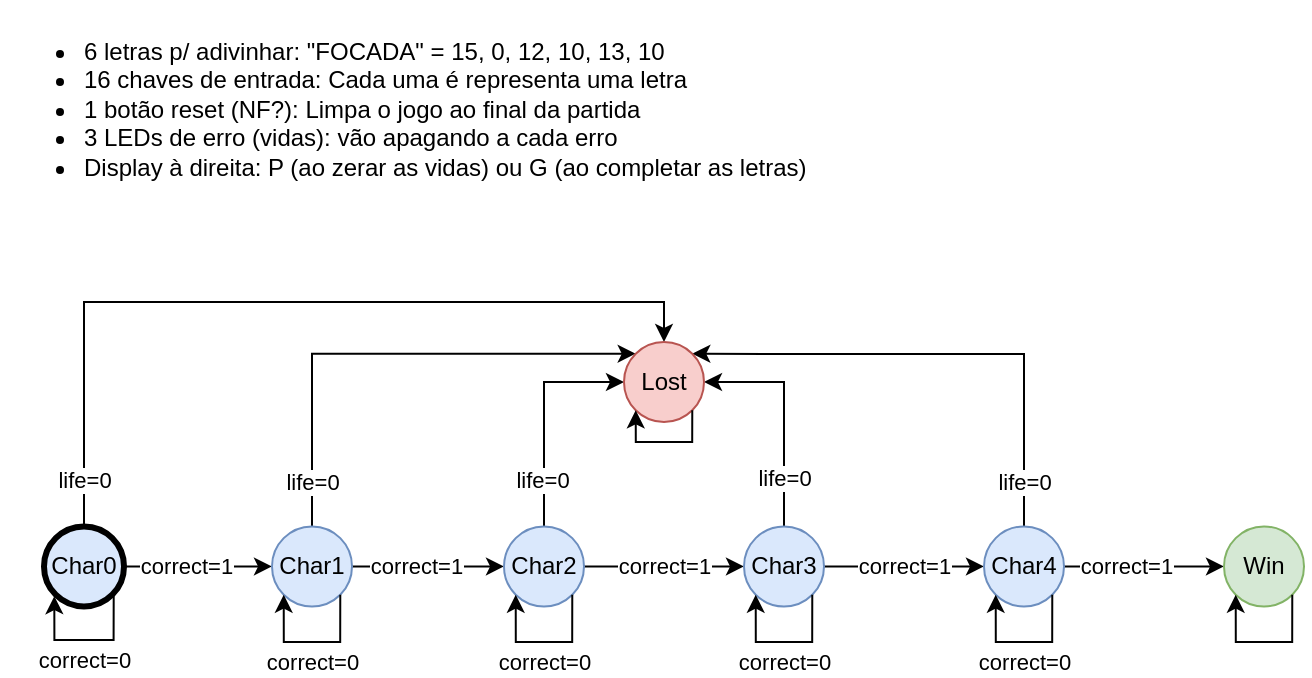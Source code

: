 <mxfile version="14.9.7" type="device"><diagram id="H_EydPfn9NLpVVPZkvgw" name="Página-1"><mxGraphModel dx="579" dy="305" grid="0" gridSize="10" guides="1" tooltips="1" connect="1" arrows="1" fold="1" page="1" pageScale="1" pageWidth="827" pageHeight="1169" math="0" shadow="0"><root><mxCell id="0"/><mxCell id="1" parent="0"/><mxCell id="dE-hEzhTTsnfOvTh_SZV-2" value="&lt;ul&gt;&lt;li&gt;6 letras p/ adivinhar: &quot;FOCADA&quot; = 15, 0, 12, 10, 13, 10&amp;nbsp;&lt;/li&gt;&lt;li&gt;16 chaves de entrada: Cada uma é representa uma letra&lt;/li&gt;&lt;li&gt;1 botão reset (NF?): Limpa o jogo ao final da partida&lt;/li&gt;&lt;li&gt;3 LEDs de erro (vidas): vão apagando a cada erro&lt;/li&gt;&lt;li&gt;Display à direita: P (ao zerar as vidas) ou G (ao completar as letras)&lt;/li&gt;&lt;/ul&gt;" style="text;html=1;strokeColor=none;fillColor=none;align=left;verticalAlign=top;whiteSpace=wrap;rounded=0;" vertex="1" parent="1"><mxGeometry x="20" y="10" width="460" height="100" as="geometry"/></mxCell><mxCell id="dE-hEzhTTsnfOvTh_SZV-136" value="correct=1" style="edgeStyle=orthogonalEdgeStyle;rounded=0;orthogonalLoop=1;jettySize=auto;html=1;exitX=1;exitY=0.5;exitDx=0;exitDy=0;entryX=0;entryY=0.5;entryDx=0;entryDy=0;" edge="1" parent="1" source="dE-hEzhTTsnfOvTh_SZV-134" target="dE-hEzhTTsnfOvTh_SZV-135"><mxGeometry x="-0.189" relative="1" as="geometry"><mxPoint as="offset"/></mxGeometry></mxCell><mxCell id="dE-hEzhTTsnfOvTh_SZV-152" style="edgeStyle=orthogonalEdgeStyle;rounded=0;orthogonalLoop=1;jettySize=auto;html=1;exitX=0.5;exitY=0;exitDx=0;exitDy=0;entryX=0.5;entryY=0;entryDx=0;entryDy=0;" edge="1" parent="1" source="dE-hEzhTTsnfOvTh_SZV-134" target="dE-hEzhTTsnfOvTh_SZV-146"><mxGeometry relative="1" as="geometry"/></mxCell><mxCell id="dE-hEzhTTsnfOvTh_SZV-173" value="life=0" style="edgeLabel;html=1;align=center;verticalAlign=middle;resizable=0;points=[];" vertex="1" connectable="0" parent="dE-hEzhTTsnfOvTh_SZV-152"><mxGeometry x="-0.876" y="-2" relative="1" as="geometry"><mxPoint x="-2" y="4" as="offset"/></mxGeometry></mxCell><mxCell id="dE-hEzhTTsnfOvTh_SZV-134" value="Char0" style="ellipse;whiteSpace=wrap;html=1;aspect=fixed;align=center;verticalAlign=middle;fillColor=#dae8fc;perimeterSpacing=1;strokeWidth=3;" vertex="1" parent="1"><mxGeometry x="42" y="273.22" width="40" height="40" as="geometry"/></mxCell><mxCell id="dE-hEzhTTsnfOvTh_SZV-138" style="edgeStyle=orthogonalEdgeStyle;rounded=0;orthogonalLoop=1;jettySize=auto;html=1;exitX=1;exitY=0.5;exitDx=0;exitDy=0;" edge="1" parent="1" source="dE-hEzhTTsnfOvTh_SZV-135" target="dE-hEzhTTsnfOvTh_SZV-137"><mxGeometry relative="1" as="geometry"><Array as="points"><mxPoint x="232" y="293"/><mxPoint x="232" y="293"/></Array></mxGeometry></mxCell><mxCell id="dE-hEzhTTsnfOvTh_SZV-139" value="correct=1" style="edgeLabel;html=1;align=center;verticalAlign=middle;resizable=0;points=[];" vertex="1" connectable="0" parent="dE-hEzhTTsnfOvTh_SZV-138"><mxGeometry x="-0.612" relative="1" as="geometry"><mxPoint x="17" as="offset"/></mxGeometry></mxCell><mxCell id="dE-hEzhTTsnfOvTh_SZV-153" style="edgeStyle=orthogonalEdgeStyle;rounded=0;orthogonalLoop=1;jettySize=auto;html=1;exitX=0.5;exitY=0;exitDx=0;exitDy=0;entryX=0;entryY=0;entryDx=0;entryDy=0;" edge="1" parent="1" source="dE-hEzhTTsnfOvTh_SZV-135" target="dE-hEzhTTsnfOvTh_SZV-146"><mxGeometry relative="1" as="geometry"><Array as="points"><mxPoint x="176" y="187"/></Array></mxGeometry></mxCell><mxCell id="dE-hEzhTTsnfOvTh_SZV-157" value="life=0" style="edgeLabel;html=1;align=center;verticalAlign=middle;resizable=0;points=[];" vertex="1" connectable="0" parent="dE-hEzhTTsnfOvTh_SZV-153"><mxGeometry x="-0.246" relative="1" as="geometry"><mxPoint x="-7" y="64" as="offset"/></mxGeometry></mxCell><mxCell id="dE-hEzhTTsnfOvTh_SZV-135" value="Char1" style="ellipse;whiteSpace=wrap;html=1;aspect=fixed;align=center;verticalAlign=middle;fillColor=#dae8fc;strokeColor=#6c8ebf;" vertex="1" parent="1"><mxGeometry x="156" y="273.22" width="40" height="40" as="geometry"/></mxCell><mxCell id="dE-hEzhTTsnfOvTh_SZV-141" value="&#10;&#10;&lt;span style=&quot;color: rgb(0, 0, 0); font-family: helvetica; font-size: 11px; font-style: normal; font-weight: 400; letter-spacing: normal; text-align: center; text-indent: 0px; text-transform: none; word-spacing: 0px; background-color: rgb(255, 255, 255); display: inline; float: none;&quot;&gt;correct=1&lt;/span&gt;&#10;&#10;" style="edgeStyle=orthogonalEdgeStyle;rounded=0;orthogonalLoop=1;jettySize=auto;html=1;exitX=1;exitY=0.5;exitDx=0;exitDy=0;entryX=0;entryY=0.5;entryDx=0;entryDy=0;" edge="1" parent="1" source="dE-hEzhTTsnfOvTh_SZV-137" target="dE-hEzhTTsnfOvTh_SZV-140"><mxGeometry relative="1" as="geometry"/></mxCell><mxCell id="dE-hEzhTTsnfOvTh_SZV-154" style="edgeStyle=orthogonalEdgeStyle;rounded=0;orthogonalLoop=1;jettySize=auto;html=1;exitX=0.5;exitY=0;exitDx=0;exitDy=0;entryX=0;entryY=0.5;entryDx=0;entryDy=0;" edge="1" parent="1" source="dE-hEzhTTsnfOvTh_SZV-137" target="dE-hEzhTTsnfOvTh_SZV-146"><mxGeometry relative="1" as="geometry"><Array as="points"><mxPoint x="292" y="201"/></Array></mxGeometry></mxCell><mxCell id="dE-hEzhTTsnfOvTh_SZV-159" value="&lt;span style=&quot;color: rgba(0 , 0 , 0 , 0) ; font-family: monospace ; font-size: 0px ; background-color: rgb(248 , 249 , 250)&quot;&gt;%3CmxGraphModel%3E%3Croot%3E%3CmxCell%20id%3D%220%22%2F%3E%3CmxCell%20id%3D%221%22%20parent%3D%220%22%2F%3E%3CmxCell%20id%3D%222%22%20value%3D%22life%3D0%22%20style%3D%22edgeLabel%3Bhtml%3D1%3Balign%3Dcenter%3BverticalAlign%3Dmiddle%3Bresizable%3D0%3Bpoints%3D%5B%5D%3B%22%20vertex%3D%221%22%20connectable%3D%220%22%20parent%3D%221%22%3E%3CmxGeometry%20x%3D%221140%22%20y%3D%22283.372%22%20as%3D%22geometry%22%2F%3E%3C%2FmxCell%3E%3C%2Froot%3E%3C%2FmxGraphModel%3E&lt;/span&gt;" style="edgeLabel;html=1;align=center;verticalAlign=middle;resizable=0;points=[];" vertex="1" connectable="0" parent="dE-hEzhTTsnfOvTh_SZV-154"><mxGeometry x="-0.622" relative="1" as="geometry"><mxPoint as="offset"/></mxGeometry></mxCell><mxCell id="dE-hEzhTTsnfOvTh_SZV-160" value="life=0" style="edgeLabel;html=1;align=center;verticalAlign=middle;resizable=0;points=[];" vertex="1" connectable="0" parent="dE-hEzhTTsnfOvTh_SZV-154"><mxGeometry x="-0.596" y="1" relative="1" as="geometry"><mxPoint y="-1" as="offset"/></mxGeometry></mxCell><mxCell id="dE-hEzhTTsnfOvTh_SZV-137" value="Char2" style="ellipse;whiteSpace=wrap;html=1;aspect=fixed;align=center;verticalAlign=middle;fillColor=#dae8fc;strokeColor=#6c8ebf;" vertex="1" parent="1"><mxGeometry x="272" y="273.22" width="40" height="40" as="geometry"/></mxCell><mxCell id="dE-hEzhTTsnfOvTh_SZV-151" value="&#10;&#10;&lt;span style=&quot;color: rgb(0, 0, 0); font-family: helvetica; font-size: 11px; font-style: normal; font-weight: 400; letter-spacing: normal; text-align: center; text-indent: 0px; text-transform: none; word-spacing: 0px; background-color: rgb(255, 255, 255); display: inline; float: none;&quot;&gt;correct=1&lt;/span&gt;&#10;&#10;" style="edgeStyle=orthogonalEdgeStyle;rounded=0;orthogonalLoop=1;jettySize=auto;html=1;exitX=1;exitY=0.5;exitDx=0;exitDy=0;entryX=0;entryY=0.5;entryDx=0;entryDy=0;" edge="1" parent="1" source="dE-hEzhTTsnfOvTh_SZV-140" target="dE-hEzhTTsnfOvTh_SZV-142"><mxGeometry relative="1" as="geometry"/></mxCell><mxCell id="dE-hEzhTTsnfOvTh_SZV-155" style="edgeStyle=orthogonalEdgeStyle;rounded=0;orthogonalLoop=1;jettySize=auto;html=1;exitX=0.5;exitY=0;exitDx=0;exitDy=0;entryX=1;entryY=0.5;entryDx=0;entryDy=0;" edge="1" parent="1" source="dE-hEzhTTsnfOvTh_SZV-140" target="dE-hEzhTTsnfOvTh_SZV-146"><mxGeometry relative="1" as="geometry"><Array as="points"><mxPoint x="412" y="201"/></Array></mxGeometry></mxCell><mxCell id="dE-hEzhTTsnfOvTh_SZV-161" value="life=0" style="edgeLabel;html=1;align=center;verticalAlign=middle;resizable=0;points=[];" vertex="1" connectable="0" parent="dE-hEzhTTsnfOvTh_SZV-155"><mxGeometry x="-0.605" relative="1" as="geometry"><mxPoint y="-2" as="offset"/></mxGeometry></mxCell><mxCell id="dE-hEzhTTsnfOvTh_SZV-140" value="Char3" style="ellipse;whiteSpace=wrap;html=1;aspect=fixed;align=center;verticalAlign=middle;fillColor=#dae8fc;strokeColor=#6c8ebf;" vertex="1" parent="1"><mxGeometry x="392" y="273.22" width="40" height="40" as="geometry"/></mxCell><mxCell id="dE-hEzhTTsnfOvTh_SZV-156" style="edgeStyle=orthogonalEdgeStyle;rounded=0;orthogonalLoop=1;jettySize=auto;html=1;exitX=0.5;exitY=0;exitDx=0;exitDy=0;entryX=1;entryY=0;entryDx=0;entryDy=0;" edge="1" parent="1" source="dE-hEzhTTsnfOvTh_SZV-142" target="dE-hEzhTTsnfOvTh_SZV-146"><mxGeometry relative="1" as="geometry"><Array as="points"><mxPoint x="532" y="187"/><mxPoint x="426" y="187"/></Array></mxGeometry></mxCell><mxCell id="dE-hEzhTTsnfOvTh_SZV-162" value="life=0" style="edgeLabel;html=1;align=center;verticalAlign=middle;resizable=0;points=[];" vertex="1" connectable="0" parent="dE-hEzhTTsnfOvTh_SZV-156"><mxGeometry x="-0.048" y="-1" relative="1" as="geometry"><mxPoint x="34" y="65" as="offset"/></mxGeometry></mxCell><mxCell id="dE-hEzhTTsnfOvTh_SZV-163" style="edgeStyle=orthogonalEdgeStyle;rounded=0;orthogonalLoop=1;jettySize=auto;html=1;exitX=1;exitY=0.5;exitDx=0;exitDy=0;entryX=0;entryY=0.5;entryDx=0;entryDy=0;" edge="1" parent="1" source="dE-hEzhTTsnfOvTh_SZV-142" target="dE-hEzhTTsnfOvTh_SZV-144"><mxGeometry relative="1" as="geometry"/></mxCell><mxCell id="dE-hEzhTTsnfOvTh_SZV-164" value="&lt;span style=&quot;font-family: &amp;#34;helvetica&amp;#34;&quot;&gt;correct=1&lt;/span&gt;" style="edgeLabel;html=1;align=center;verticalAlign=middle;resizable=0;points=[];" vertex="1" connectable="0" parent="dE-hEzhTTsnfOvTh_SZV-163"><mxGeometry x="-0.221" relative="1" as="geometry"><mxPoint as="offset"/></mxGeometry></mxCell><mxCell id="dE-hEzhTTsnfOvTh_SZV-142" value="Char4" style="ellipse;whiteSpace=wrap;html=1;aspect=fixed;align=center;verticalAlign=middle;fillColor=#dae8fc;strokeColor=#6c8ebf;" vertex="1" parent="1"><mxGeometry x="512" y="273.22" width="40" height="40" as="geometry"/></mxCell><mxCell id="dE-hEzhTTsnfOvTh_SZV-144" value="Win" style="ellipse;whiteSpace=wrap;html=1;aspect=fixed;align=center;verticalAlign=middle;fillColor=#d5e8d4;strokeColor=#82b366;" vertex="1" parent="1"><mxGeometry x="632" y="273.22" width="40" height="40" as="geometry"/></mxCell><mxCell id="dE-hEzhTTsnfOvTh_SZV-146" value="Lost" style="ellipse;whiteSpace=wrap;html=1;aspect=fixed;align=center;verticalAlign=middle;fillColor=#f8cecc;strokeColor=#b85450;" vertex="1" parent="1"><mxGeometry x="332" y="181" width="40" height="40" as="geometry"/></mxCell><mxCell id="dE-hEzhTTsnfOvTh_SZV-165" style="edgeStyle=orthogonalEdgeStyle;rounded=0;orthogonalLoop=1;jettySize=auto;html=1;exitX=1;exitY=1;exitDx=0;exitDy=0;entryX=0;entryY=1;entryDx=0;entryDy=0;" edge="1" parent="1" source="dE-hEzhTTsnfOvTh_SZV-135" target="dE-hEzhTTsnfOvTh_SZV-135"><mxGeometry relative="1" as="geometry"><Array as="points"><mxPoint x="190" y="331"/><mxPoint x="162" y="331"/></Array></mxGeometry></mxCell><mxCell id="dE-hEzhTTsnfOvTh_SZV-166" value="correct=0" style="edgeLabel;html=1;align=center;verticalAlign=middle;resizable=0;points=[];" vertex="1" connectable="0" parent="dE-hEzhTTsnfOvTh_SZV-165"><mxGeometry x="-0.103" y="-1" relative="1" as="geometry"><mxPoint x="-4" y="11" as="offset"/></mxGeometry></mxCell><mxCell id="dE-hEzhTTsnfOvTh_SZV-167" style="edgeStyle=orthogonalEdgeStyle;rounded=0;orthogonalLoop=1;jettySize=auto;html=1;exitX=1;exitY=1;exitDx=0;exitDy=0;entryX=0;entryY=1;entryDx=0;entryDy=0;" edge="1" parent="1" source="dE-hEzhTTsnfOvTh_SZV-137" target="dE-hEzhTTsnfOvTh_SZV-137"><mxGeometry relative="1" as="geometry"><Array as="points"><mxPoint x="306" y="331"/><mxPoint x="278" y="331"/></Array></mxGeometry></mxCell><mxCell id="dE-hEzhTTsnfOvTh_SZV-168" value="correct=0" style="edgeLabel;html=1;align=center;verticalAlign=middle;resizable=0;points=[];" vertex="1" connectable="0" parent="dE-hEzhTTsnfOvTh_SZV-167"><mxGeometry x="-0.106" relative="1" as="geometry"><mxPoint x="-4" y="10" as="offset"/></mxGeometry></mxCell><mxCell id="dE-hEzhTTsnfOvTh_SZV-169" style="edgeStyle=orthogonalEdgeStyle;rounded=0;orthogonalLoop=1;jettySize=auto;html=1;exitX=1;exitY=1;exitDx=0;exitDy=0;entryX=0;entryY=1;entryDx=0;entryDy=0;" edge="1" parent="1" source="dE-hEzhTTsnfOvTh_SZV-140" target="dE-hEzhTTsnfOvTh_SZV-140"><mxGeometry relative="1" as="geometry"><Array as="points"><mxPoint x="426" y="331"/><mxPoint x="398" y="331"/></Array></mxGeometry></mxCell><mxCell id="dE-hEzhTTsnfOvTh_SZV-170" value="correct=0" style="edgeLabel;html=1;align=center;verticalAlign=middle;resizable=0;points=[];" vertex="1" connectable="0" parent="dE-hEzhTTsnfOvTh_SZV-169"><mxGeometry x="0.078" relative="1" as="geometry"><mxPoint x="3" y="10" as="offset"/></mxGeometry></mxCell><mxCell id="dE-hEzhTTsnfOvTh_SZV-171" style="edgeStyle=orthogonalEdgeStyle;rounded=0;orthogonalLoop=1;jettySize=auto;html=1;exitX=1;exitY=1;exitDx=0;exitDy=0;entryX=0;entryY=1;entryDx=0;entryDy=0;" edge="1" parent="1" source="dE-hEzhTTsnfOvTh_SZV-142" target="dE-hEzhTTsnfOvTh_SZV-142"><mxGeometry relative="1" as="geometry"><Array as="points"><mxPoint x="546" y="331"/><mxPoint x="518" y="331"/></Array></mxGeometry></mxCell><mxCell id="dE-hEzhTTsnfOvTh_SZV-172" value="correct=0" style="edgeLabel;html=1;align=center;verticalAlign=middle;resizable=0;points=[];" vertex="1" connectable="0" parent="dE-hEzhTTsnfOvTh_SZV-171"><mxGeometry x="-0.168" y="-1" relative="1" as="geometry"><mxPoint x="-6" y="11" as="offset"/></mxGeometry></mxCell><mxCell id="dE-hEzhTTsnfOvTh_SZV-174" style="edgeStyle=orthogonalEdgeStyle;rounded=0;orthogonalLoop=1;jettySize=auto;html=1;exitX=1;exitY=1;exitDx=0;exitDy=0;entryX=0;entryY=1;entryDx=0;entryDy=0;" edge="1" parent="1" source="dE-hEzhTTsnfOvTh_SZV-146" target="dE-hEzhTTsnfOvTh_SZV-146"><mxGeometry relative="1" as="geometry"><Array as="points"><mxPoint x="366" y="231"/><mxPoint x="338" y="231"/></Array></mxGeometry></mxCell><mxCell id="dE-hEzhTTsnfOvTh_SZV-175" style="edgeStyle=orthogonalEdgeStyle;rounded=0;orthogonalLoop=1;jettySize=auto;html=1;exitX=1;exitY=1;exitDx=0;exitDy=0;entryX=0;entryY=1;entryDx=0;entryDy=0;" edge="1" parent="1" source="dE-hEzhTTsnfOvTh_SZV-144" target="dE-hEzhTTsnfOvTh_SZV-144"><mxGeometry relative="1" as="geometry"><Array as="points"><mxPoint x="666" y="331"/><mxPoint x="638" y="331"/></Array></mxGeometry></mxCell><mxCell id="dE-hEzhTTsnfOvTh_SZV-176" style="edgeStyle=orthogonalEdgeStyle;rounded=0;orthogonalLoop=1;jettySize=auto;html=1;exitX=1;exitY=1;exitDx=0;exitDy=0;entryX=0;entryY=1;entryDx=0;entryDy=0;" edge="1" parent="1" source="dE-hEzhTTsnfOvTh_SZV-134" target="dE-hEzhTTsnfOvTh_SZV-134"><mxGeometry relative="1" as="geometry"><Array as="points"><mxPoint x="76" y="330"/><mxPoint x="48" y="330"/></Array></mxGeometry></mxCell><mxCell id="dE-hEzhTTsnfOvTh_SZV-177" value="correct=0" style="edgeLabel;html=1;align=center;verticalAlign=middle;resizable=0;points=[];" vertex="1" connectable="0" parent="dE-hEzhTTsnfOvTh_SZV-176"><mxGeometry x="-0.141" relative="1" as="geometry"><mxPoint x="-5" y="10" as="offset"/></mxGeometry></mxCell></root></mxGraphModel></diagram></mxfile>